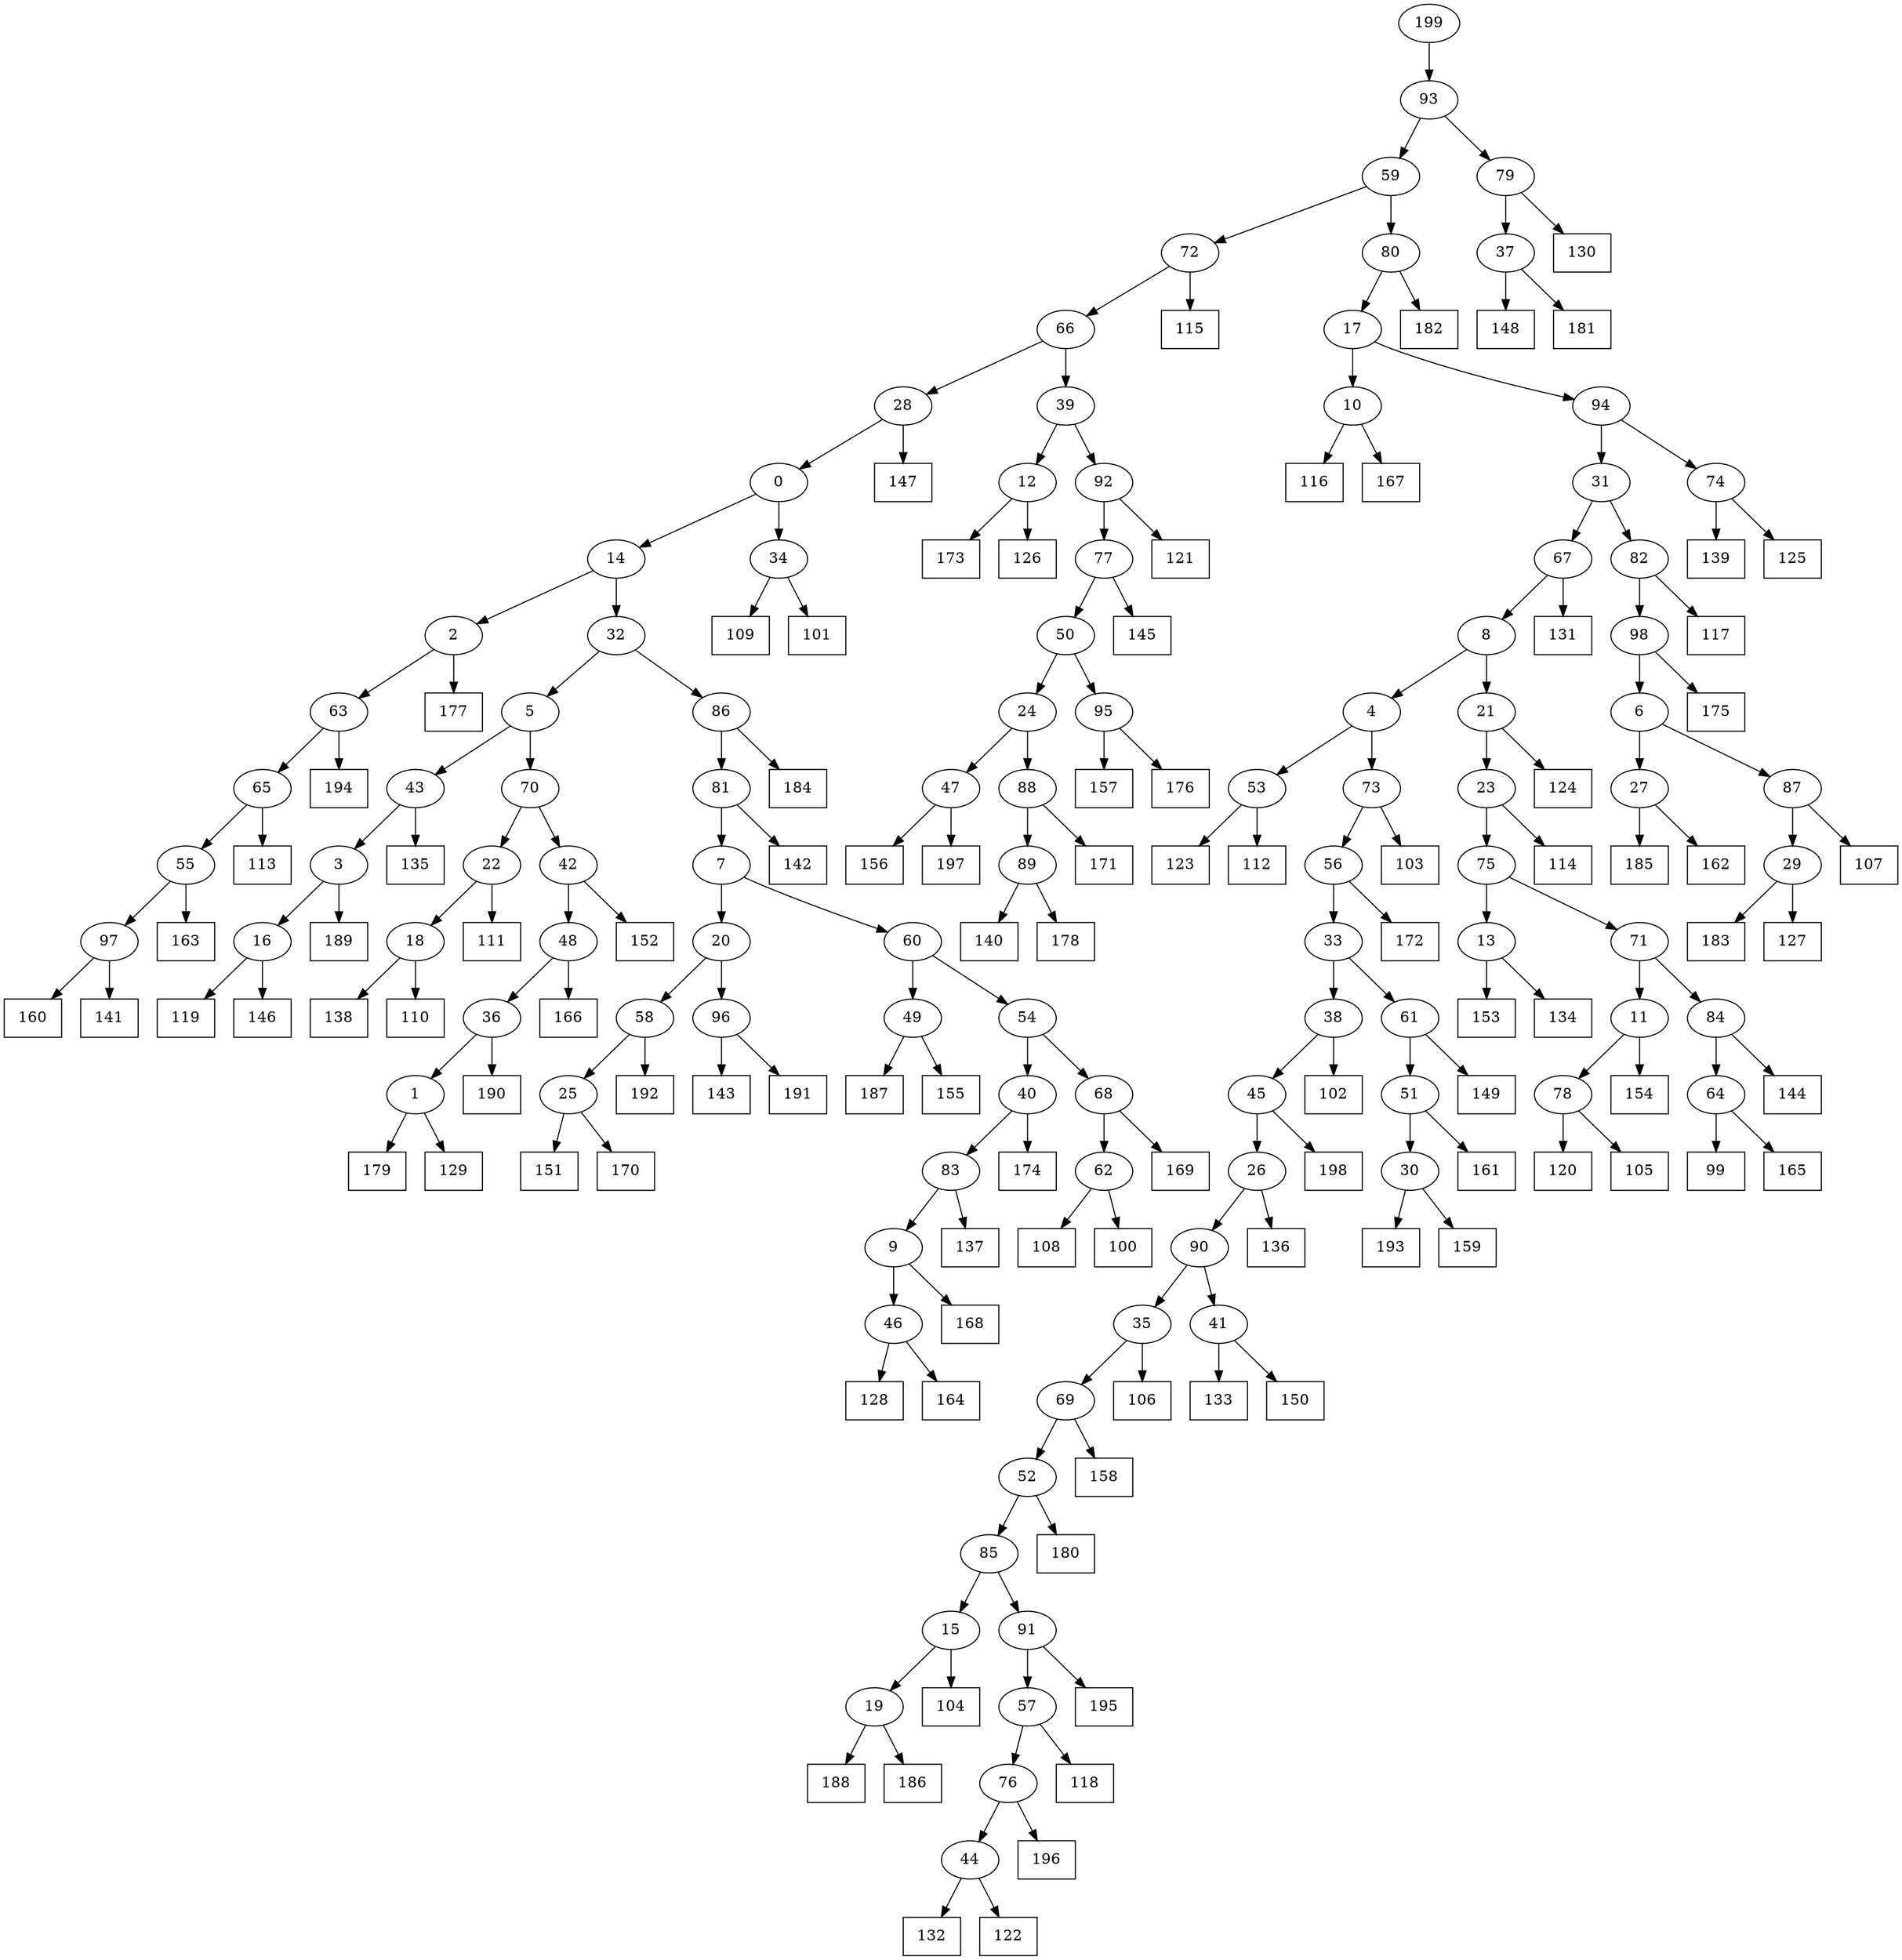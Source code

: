 digraph G {
0[label="0"];
1[label="1"];
2[label="2"];
3[label="3"];
4[label="4"];
5[label="5"];
6[label="6"];
7[label="7"];
8[label="8"];
9[label="9"];
10[label="10"];
11[label="11"];
12[label="12"];
13[label="13"];
14[label="14"];
15[label="15"];
16[label="16"];
17[label="17"];
18[label="18"];
19[label="19"];
20[label="20"];
21[label="21"];
22[label="22"];
23[label="23"];
24[label="24"];
25[label="25"];
26[label="26"];
27[label="27"];
28[label="28"];
29[label="29"];
30[label="30"];
31[label="31"];
32[label="32"];
33[label="33"];
34[label="34"];
35[label="35"];
36[label="36"];
37[label="37"];
38[label="38"];
39[label="39"];
40[label="40"];
41[label="41"];
42[label="42"];
43[label="43"];
44[label="44"];
45[label="45"];
46[label="46"];
47[label="47"];
48[label="48"];
49[label="49"];
50[label="50"];
51[label="51"];
52[label="52"];
53[label="53"];
54[label="54"];
55[label="55"];
56[label="56"];
57[label="57"];
58[label="58"];
59[label="59"];
60[label="60"];
61[label="61"];
62[label="62"];
63[label="63"];
64[label="64"];
65[label="65"];
66[label="66"];
67[label="67"];
68[label="68"];
69[label="69"];
70[label="70"];
71[label="71"];
72[label="72"];
73[label="73"];
74[label="74"];
75[label="75"];
76[label="76"];
77[label="77"];
78[label="78"];
79[label="79"];
80[label="80"];
81[label="81"];
82[label="82"];
83[label="83"];
84[label="84"];
85[label="85"];
86[label="86"];
87[label="87"];
88[label="88"];
89[label="89"];
90[label="90"];
91[label="91"];
92[label="92"];
93[label="93"];
94[label="94"];
95[label="95"];
96[label="96"];
97[label="97"];
98[label="98"];
99[shape=box,label="172"];
100[shape=box,label="109"];
101[shape=box,label="185"];
102[shape=box,label="156"];
103[shape=box,label="171"];
104[shape=box,label="187"];
105[shape=box,label="119"];
106[shape=box,label="107"];
107[shape=box,label="142"];
108[shape=box,label="144"];
109[shape=box,label="138"];
110[shape=box,label="175"];
111[shape=box,label="128"];
112[shape=box,label="193"];
113[shape=box,label="149"];
114[shape=box,label="145"];
115[shape=box,label="133"];
116[shape=box,label="139"];
117[shape=box,label="132"];
118[shape=box,label="155"];
119[shape=box,label="195"];
120[shape=box,label="140"];
121[shape=box,label="182"];
122[shape=box,label="116"];
123[shape=box,label="124"];
124[shape=box,label="130"];
125[shape=box,label="197"];
126[shape=box,label="102"];
127[shape=box,label="173"];
128[shape=box,label="180"];
129[shape=box,label="179"];
130[shape=box,label="125"];
131[shape=box,label="160"];
132[shape=box,label="141"];
133[shape=box,label="129"];
134[shape=box,label="118"];
135[shape=box,label="115"];
136[shape=box,label="164"];
137[shape=box,label="196"];
138[shape=box,label="192"];
139[shape=box,label="147"];
140[shape=box,label="194"];
141[shape=box,label="143"];
142[shape=box,label="106"];
143[shape=box,label="189"];
144[shape=box,label="111"];
145[shape=box,label="168"];
146[shape=box,label="153"];
147[shape=box,label="190"];
148[shape=box,label="169"];
149[shape=box,label="114"];
150[shape=box,label="123"];
151[shape=box,label="157"];
152[shape=box,label="99"];
153[shape=box,label="122"];
154[shape=box,label="136"];
155[shape=box,label="176"];
156[shape=box,label="131"];
157[shape=box,label="126"];
158[shape=box,label="152"];
159[shape=box,label="134"];
160[shape=box,label="162"];
161[shape=box,label="183"];
162[shape=box,label="188"];
163[shape=box,label="121"];
164[shape=box,label="108"];
165[shape=box,label="151"];
166[shape=box,label="104"];
167[shape=box,label="161"];
168[shape=box,label="113"];
169[shape=box,label="154"];
170[shape=box,label="110"];
171[shape=box,label="184"];
172[shape=box,label="177"];
173[shape=box,label="127"];
174[shape=box,label="120"];
175[shape=box,label="167"];
176[shape=box,label="103"];
177[shape=box,label="117"];
178[shape=box,label="137"];
179[shape=box,label="101"];
180[shape=box,label="163"];
181[shape=box,label="105"];
182[shape=box,label="112"];
183[shape=box,label="165"];
184[shape=box,label="186"];
185[shape=box,label="198"];
186[shape=box,label="148"];
187[shape=box,label="166"];
188[shape=box,label="146"];
189[shape=box,label="159"];
190[shape=box,label="191"];
191[shape=box,label="100"];
192[shape=box,label="158"];
193[shape=box,label="150"];
194[shape=box,label="135"];
195[shape=box,label="170"];
196[shape=box,label="174"];
197[shape=box,label="181"];
198[shape=box,label="178"];
199[label="199"];
88->103 ;
95->155 ;
43->194 ;
69->192 ;
74->130 ;
27->160 ;
26->154 ;
89->120 ;
52->128 ;
41->115 ;
9->46 ;
48->187 ;
73->176 ;
18->170 ;
53->182 ;
42->48 ;
71->11 ;
13->146 ;
87->106 ;
80->17 ;
29->173 ;
68->148 ;
52->85 ;
83->178 ;
24->47 ;
38->126 ;
51->167 ;
10->122 ;
84->108 ;
35->69 ;
49->118 ;
62->164 ;
75->13 ;
41->193 ;
11->169 ;
96->141 ;
15->166 ;
69->52 ;
46->136 ;
76->44 ;
33->61 ;
61->51 ;
58->138 ;
89->198 ;
20->96 ;
96->190 ;
53->150 ;
67->8 ;
86->171 ;
97->131 ;
43->3 ;
3->143 ;
90->35 ;
70->22 ;
22->144 ;
57->134 ;
2->172 ;
6->87 ;
80->121 ;
61->113 ;
63->140 ;
29->161 ;
47->102 ;
36->1 ;
48->36 ;
36->147 ;
47->125 ;
16->188 ;
23->75 ;
26->90 ;
90->41 ;
78->174 ;
91->119 ;
55->180 ;
87->29 ;
63->65 ;
65->168 ;
82->98 ;
15->19 ;
19->184 ;
60->54 ;
25->195 ;
44->153 ;
17->94 ;
49->104 ;
91->57 ;
57->76 ;
70->42 ;
42->158 ;
75->71 ;
13->159 ;
85->91 ;
0->14 ;
14->2 ;
38->45 ;
45->26 ;
46->111 ;
79->124 ;
98->6 ;
97->132 ;
8->4 ;
39->12 ;
12->157 ;
93->59 ;
25->165 ;
37->197 ;
7->20 ;
12->127 ;
54->40 ;
40->196 ;
6->27 ;
27->101 ;
35->142 ;
34->179 ;
30->112 ;
5->43 ;
4->53 ;
7->60 ;
60->49 ;
17->10 ;
10->175 ;
19->162 ;
3->16 ;
16->105 ;
54->68 ;
79->37 ;
44->117 ;
59->80 ;
98->110 ;
92->163 ;
65->55 ;
94->74 ;
56->99 ;
21->123 ;
55->97 ;
77->114 ;
71->84 ;
58->25 ;
94->31 ;
31->67 ;
67->156 ;
1->133 ;
64->152 ;
86->81 ;
81->107 ;
74->116 ;
22->18 ;
18->109 ;
77->50 ;
32->5 ;
5->70 ;
37->186 ;
199->93 ;
93->79 ;
50->24 ;
28->0 ;
0->34 ;
85->15 ;
8->21 ;
21->23 ;
1->129 ;
24->88 ;
88->89 ;
14->32 ;
32->86 ;
95->151 ;
66->28 ;
28->139 ;
4->73 ;
84->64 ;
64->183 ;
2->63 ;
39->92 ;
92->77 ;
76->137 ;
72->66 ;
66->39 ;
50->95 ;
11->78 ;
78->181 ;
23->149 ;
81->7 ;
51->30 ;
30->189 ;
34->100 ;
68->62 ;
62->191 ;
20->58 ;
40->83 ;
83->9 ;
9->145 ;
31->82 ;
82->177 ;
33->38 ;
59->72 ;
72->135 ;
45->185 ;
73->56 ;
56->33 ;
}
